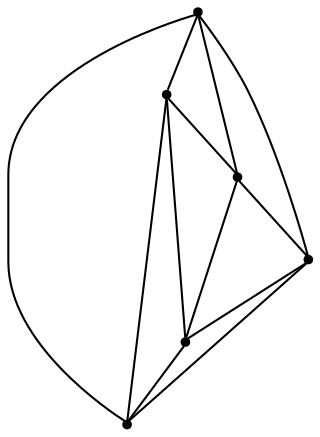 graph {
  node [shape=point,comment="{\"directed\":false,\"doi\":\"10.1007/978-3-030-92931-2_20\",\"figure\":\"1 (1)\"}"]

  v0 [pos="360.21989720486016,468.64259052984585"]
  v1 [pos="485.23981347235406,293.6168528376502"]
  v2 [pos="235.19996504026176,293.6168528376502"]
  v3 [pos="376.8892193738593,368.6278832771626"]
  v4 [pos="360.2198972048601,335.2896475262682"]
  v5 [pos="343.5505750358609,368.6278832771626"]

  v2 -- v5 [id="-2",pos="235.19996504026176,293.6168528376502 343.5505750358609,368.6278832771626 343.5505750358609,368.6278832771626 343.5505750358609,368.6278832771626"]
  v2 -- v0 [id="-3",pos="235.19996504026176,293.6168528376502 360.21989720486016,468.64259052984585 360.21989720486016,468.64259052984585 360.21989720486016,468.64259052984585"]
  v1 -- v2 [id="-7",pos="485.23981347235406,293.6168528376502 235.19996504026176,293.6168528376502 235.19996504026176,293.6168528376502 235.19996504026176,293.6168528376502"]
  v1 -- v3 [id="-8",pos="485.23981347235406,293.6168528376502 376.8892193738593,368.6278832771626 376.8892193738593,368.6278832771626 376.8892193738593,368.6278832771626"]
  v1 -- v4 [id="-9",pos="485.23981347235406,293.6168528376502 360.2198972048601,335.2896475262682 360.2198972048601,335.2896475262682 360.2198972048601,335.2896475262682"]
  v3 -- v0 [id="-10",pos="376.8892193738593,368.6278832771626 360.21989720486016,468.64259052984585 360.21989720486016,468.64259052984585 360.21989720486016,468.64259052984585"]
  v3 -- v5 [id="-12",pos="376.8892193738593,368.6278832771626 343.5505750358609,368.6278832771626 343.5505750358609,368.6278832771626 343.5505750358609,368.6278832771626"]
  v5 -- v4 [id="-13",pos="343.5505750358609,368.6278832771626 360.2198972048601,335.2896475262682 360.2198972048601,335.2896475262682 360.2198972048601,335.2896475262682"]
  v5 -- v0 [id="-14",pos="343.5505750358609,368.6278832771626 360.21989720486016,468.64259052984585 360.21989720486016,468.64259052984585 360.21989720486016,468.64259052984585"]
  v0 -- v1 [id="-15",pos="360.21989720486016,468.64259052984585 485.23981347235406,293.6168528376502 485.23981347235406,293.6168528376502 485.23981347235406,293.6168528376502"]
  v4 -- v3 [id="-16",pos="360.2198972048601,335.2896475262682 376.8892193738593,368.6278832771626 376.8892193738593,368.6278832771626 376.8892193738593,368.6278832771626"]
  v4 -- v2 [id="-17",pos="360.2198972048601,335.2896475262682 235.19996504026176,293.6168528376502 235.19996504026176,293.6168528376502 235.19996504026176,293.6168528376502"]
}